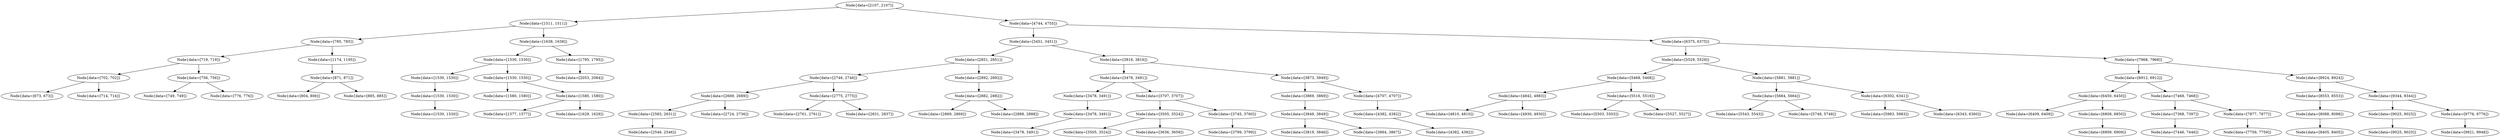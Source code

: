 digraph G{
1013364696 [label="Node{data=[2107, 2107]}"]
1013364696 -> 937860163
937860163 [label="Node{data=[1511, 1511]}"]
937860163 -> 1551760389
1551760389 [label="Node{data=[785, 785]}"]
1551760389 -> 878511419
878511419 [label="Node{data=[719, 719]}"]
878511419 -> 1024240671
1024240671 [label="Node{data=[702, 702]}"]
1024240671 -> 1049312121
1049312121 [label="Node{data=[673, 673]}"]
1024240671 -> 220558713
220558713 [label="Node{data=[714, 714]}"]
878511419 -> 1368251707
1368251707 [label="Node{data=[756, 756]}"]
1368251707 -> 154795841
154795841 [label="Node{data=[749, 749]}"]
1368251707 -> 1846435308
1846435308 [label="Node{data=[776, 776]}"]
1551760389 -> 1218864105
1218864105 [label="Node{data=[1174, 1195]}"]
1218864105 -> 2004683715
2004683715 [label="Node{data=[871, 871]}"]
2004683715 -> 829956506
829956506 [label="Node{data=[804, 806]}"]
2004683715 -> 763755364
763755364 [label="Node{data=[885, 885]}"]
937860163 -> 1447521302
1447521302 [label="Node{data=[1638, 1638]}"]
1447521302 -> 1232819726
1232819726 [label="Node{data=[1530, 1530]}"]
1232819726 -> 973068874
973068874 [label="Node{data=[1530, 1530]}"]
973068874 -> 1000556746
1000556746 [label="Node{data=[1530, 1530]}"]
1000556746 -> 1458152564
1458152564 [label="Node{data=[1530, 1530]}"]
1232819726 -> 1169249153
1169249153 [label="Node{data=[1530, 1530]}"]
1169249153 -> 47971575
47971575 [label="Node{data=[1580, 1580]}"]
1169249153 -> 597623166
597623166 [label="Node{data=[1580, 1580]}"]
597623166 -> 953080701
953080701 [label="Node{data=[1577, 1577]}"]
597623166 -> 1999415998
1999415998 [label="Node{data=[1629, 1629]}"]
1447521302 -> 718130408
718130408 [label="Node{data=[1795, 1795]}"]
718130408 -> 1896000574
1896000574 [label="Node{data=[2053, 2084]}"]
1013364696 -> 1062831184
1062831184 [label="Node{data=[4744, 4755]}"]
1062831184 -> 766681183
766681183 [label="Node{data=[3451, 3451]}"]
766681183 -> 1767674765
1767674765 [label="Node{data=[2851, 2851]}"]
1767674765 -> 224113092
224113092 [label="Node{data=[2746, 2746]}"]
224113092 -> 2127814459
2127814459 [label="Node{data=[2669, 2689]}"]
2127814459 -> 1180383462
1180383462 [label="Node{data=[2583, 2631]}"]
1180383462 -> 1268124507
1268124507 [label="Node{data=[2546, 2546]}"]
2127814459 -> 454248060
454248060 [label="Node{data=[2724, 2736]}"]
224113092 -> 2077845538
2077845538 [label="Node{data=[2775, 2775]}"]
2077845538 -> 1692066743
1692066743 [label="Node{data=[2761, 2761]}"]
2077845538 -> 535687332
535687332 [label="Node{data=[2831, 2837]}"]
1767674765 -> 508323203
508323203 [label="Node{data=[2892, 2892]}"]
508323203 -> 786728464
786728464 [label="Node{data=[2882, 2882]}"]
786728464 -> 495984416
495984416 [label="Node{data=[2869, 2869]}"]
786728464 -> 1829287142
1829287142 [label="Node{data=[2888, 2888]}"]
766681183 -> 269853881
269853881 [label="Node{data=[3816, 3816]}"]
269853881 -> 449541293
449541293 [label="Node{data=[3478, 3491]}"]
449541293 -> 129958347
129958347 [label="Node{data=[3478, 3491]}"]
129958347 -> 792210014
792210014 [label="Node{data=[3478, 3491]}"]
792210014 -> 313881452
313881452 [label="Node{data=[3478, 3491]}"]
449541293 -> 1402606475
1402606475 [label="Node{data=[3707, 3707]}"]
1402606475 -> 752148842
752148842 [label="Node{data=[3505, 3524]}"]
752148842 -> 1112560756
1112560756 [label="Node{data=[3505, 3524]}"]
752148842 -> 2068279617
2068279617 [label="Node{data=[3636, 3659]}"]
1402606475 -> 2017600489
2017600489 [label="Node{data=[3745, 3760]}"]
2017600489 -> 1930842682
1930842682 [label="Node{data=[3799, 3799]}"]
269853881 -> 866474968
866474968 [label="Node{data=[3873, 3949]}"]
866474968 -> 1940449684
1940449684 [label="Node{data=[3869, 3869]}"]
1940449684 -> 438092131
438092131 [label="Node{data=[3849, 3849]}"]
438092131 -> 1532675992
1532675992 [label="Node{data=[3819, 3846]}"]
438092131 -> 1110981808
1110981808 [label="Node{data=[3864, 3867]}"]
866474968 -> 1986562346
1986562346 [label="Node{data=[4707, 4707]}"]
1986562346 -> 176376157
176376157 [label="Node{data=[4382, 4382]}"]
176376157 -> 132659602
132659602 [label="Node{data=[4382, 4382]}"]
1062831184 -> 70666339
70666339 [label="Node{data=[6375, 6375]}"]
70666339 -> 908435478
908435478 [label="Node{data=[5529, 5529]}"]
908435478 -> 645717550
645717550 [label="Node{data=[5468, 5468]}"]
645717550 -> 1620989914
1620989914 [label="Node{data=[4842, 4883]}"]
1620989914 -> 1457352442
1457352442 [label="Node{data=[4810, 4810]}"]
1620989914 -> 1298350375
1298350375 [label="Node{data=[4930, 4930]}"]
645717550 -> 221145867
221145867 [label="Node{data=[5516, 5516]}"]
221145867 -> 521985523
521985523 [label="Node{data=[5503, 5503]}"]
221145867 -> 579590740
579590740 [label="Node{data=[5527, 5527]}"]
908435478 -> 1974918491
1974918491 [label="Node{data=[5881, 5881]}"]
1974918491 -> 188647125
188647125 [label="Node{data=[5664, 5664]}"]
188647125 -> 1924411652
1924411652 [label="Node{data=[5543, 5543]}"]
188647125 -> 236002428
236002428 [label="Node{data=[5748, 5748]}"]
1974918491 -> 1292784864
1292784864 [label="Node{data=[6302, 6341]}"]
1292784864 -> 855206842
855206842 [label="Node{data=[5983, 5983]}"]
1292784864 -> 1628848368
1628848368 [label="Node{data=[6343, 6360]}"]
70666339 -> 1742885458
1742885458 [label="Node{data=[7968, 7968]}"]
1742885458 -> 1492431642
1492431642 [label="Node{data=[6912, 6912]}"]
1492431642 -> 564766469
564766469 [label="Node{data=[6450, 6450]}"]
564766469 -> 1928028672
1928028672 [label="Node{data=[6409, 6409]}"]
564766469 -> 124702413
124702413 [label="Node{data=[6808, 6850]}"]
124702413 -> 2063581529
2063581529 [label="Node{data=[6909, 6909]}"]
1492431642 -> 377667724
377667724 [label="Node{data=[7468, 7468]}"]
377667724 -> 1070619454
1070619454 [label="Node{data=[7368, 7397]}"]
1070619454 -> 1320809135
1320809135 [label="Node{data=[7446, 7446]}"]
377667724 -> 1246238504
1246238504 [label="Node{data=[7877, 7877]}"]
1246238504 -> 1255024717
1255024717 [label="Node{data=[7759, 7759]}"]
1742885458 -> 2012910465
2012910465 [label="Node{data=[8924, 8924]}"]
2012910465 -> 1993812827
1993812827 [label="Node{data=[8553, 8553]}"]
1993812827 -> 2091684862
2091684862 [label="Node{data=[8088, 8088]}"]
2091684862 -> 1201360998
1201360998 [label="Node{data=[8405, 8405]}"]
2012910465 -> 1692317071
1692317071 [label="Node{data=[9344, 9344]}"]
1692317071 -> 723310524
723310524 [label="Node{data=[9025, 9025]}"]
723310524 -> 859279938
859279938 [label="Node{data=[9025, 9025]}"]
1692317071 -> 775093282
775093282 [label="Node{data=[9776, 9776]}"]
775093282 -> 1062295206
1062295206 [label="Node{data=[9921, 9948]}"]
}